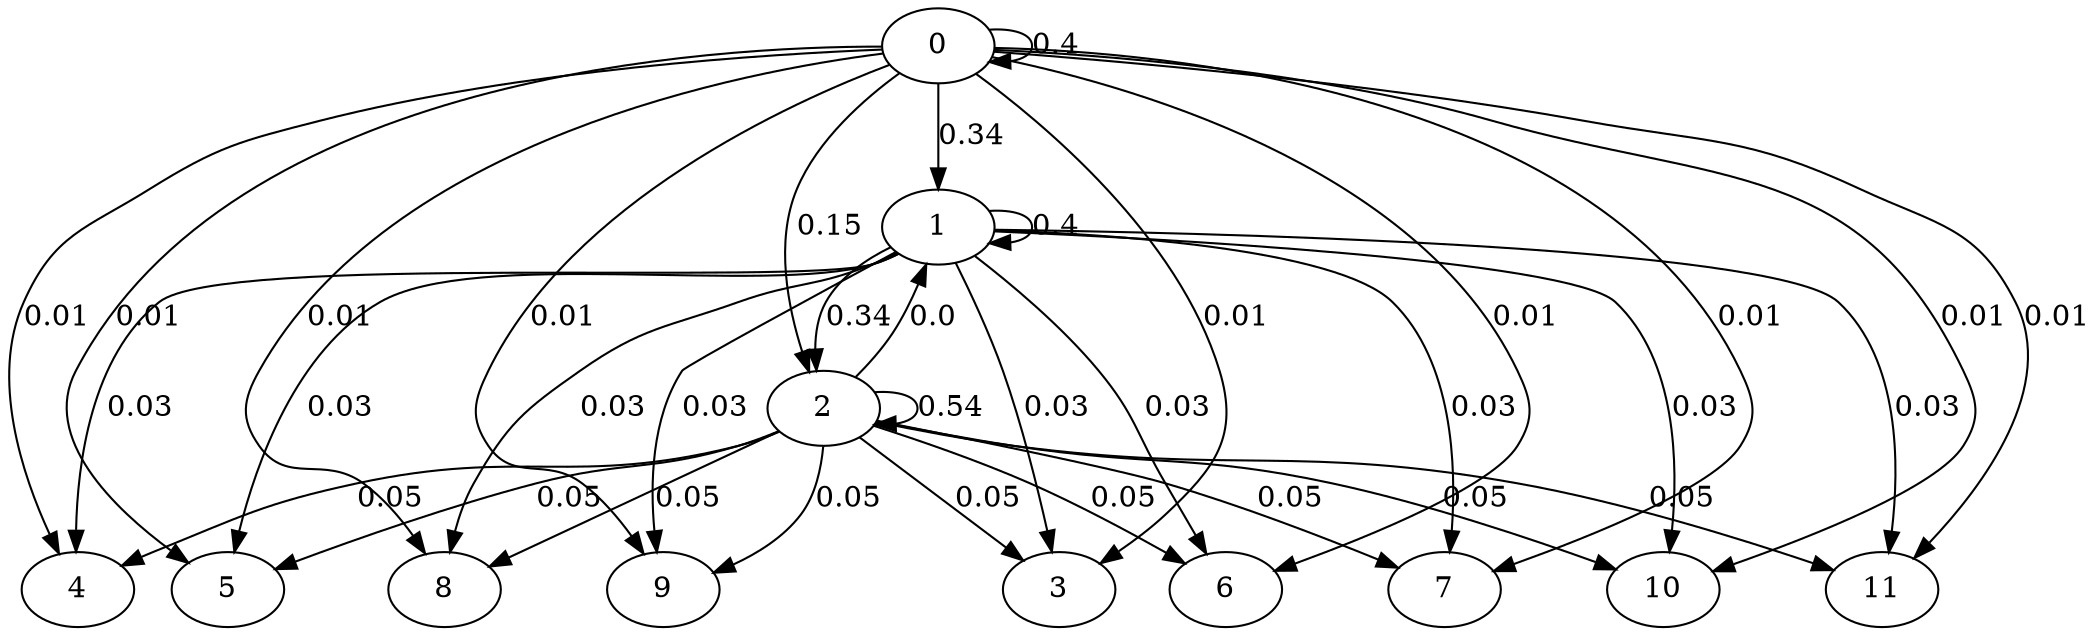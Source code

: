 digraph G {0 -> 0 [label="0.4"];0 -> 1 [label="0.34"];0 -> 2 [label="0.15"];0 -> 3 [label="0.01"];1 -> 1 [label="0.4"];1 -> 2 [label="0.34"];1 -> 3 [label="0.03"];2 -> 1 [label="0.0"];2 -> 2 [label="0.54"];2 -> 3 [label="0.05"];0 -> 4 [label="0.01"];1 -> 4 [label="0.03"];2 -> 4 [label="0.05"];0 -> 5 [label="0.01"];1 -> 5 [label="0.03"];2 -> 5 [label="0.05"];0 -> 6 [label="0.01"];1 -> 6 [label="0.03"];2 -> 6 [label="0.05"];0 -> 7 [label="0.01"];1 -> 7 [label="0.03"];2 -> 7 [label="0.05"];0 -> 8 [label="0.01"];1 -> 8 [label="0.03"];2 -> 8 [label="0.05"];0 -> 9 [label="0.01"];1 -> 9 [label="0.03"];2 -> 9 [label="0.05"];0 -> 10 [label="0.01"];1 -> 10 [label="0.03"];2 -> 10 [label="0.05"];0 -> 11 [label="0.01"];1 -> 11 [label="0.03"];2 -> 11 [label="0.05"];}